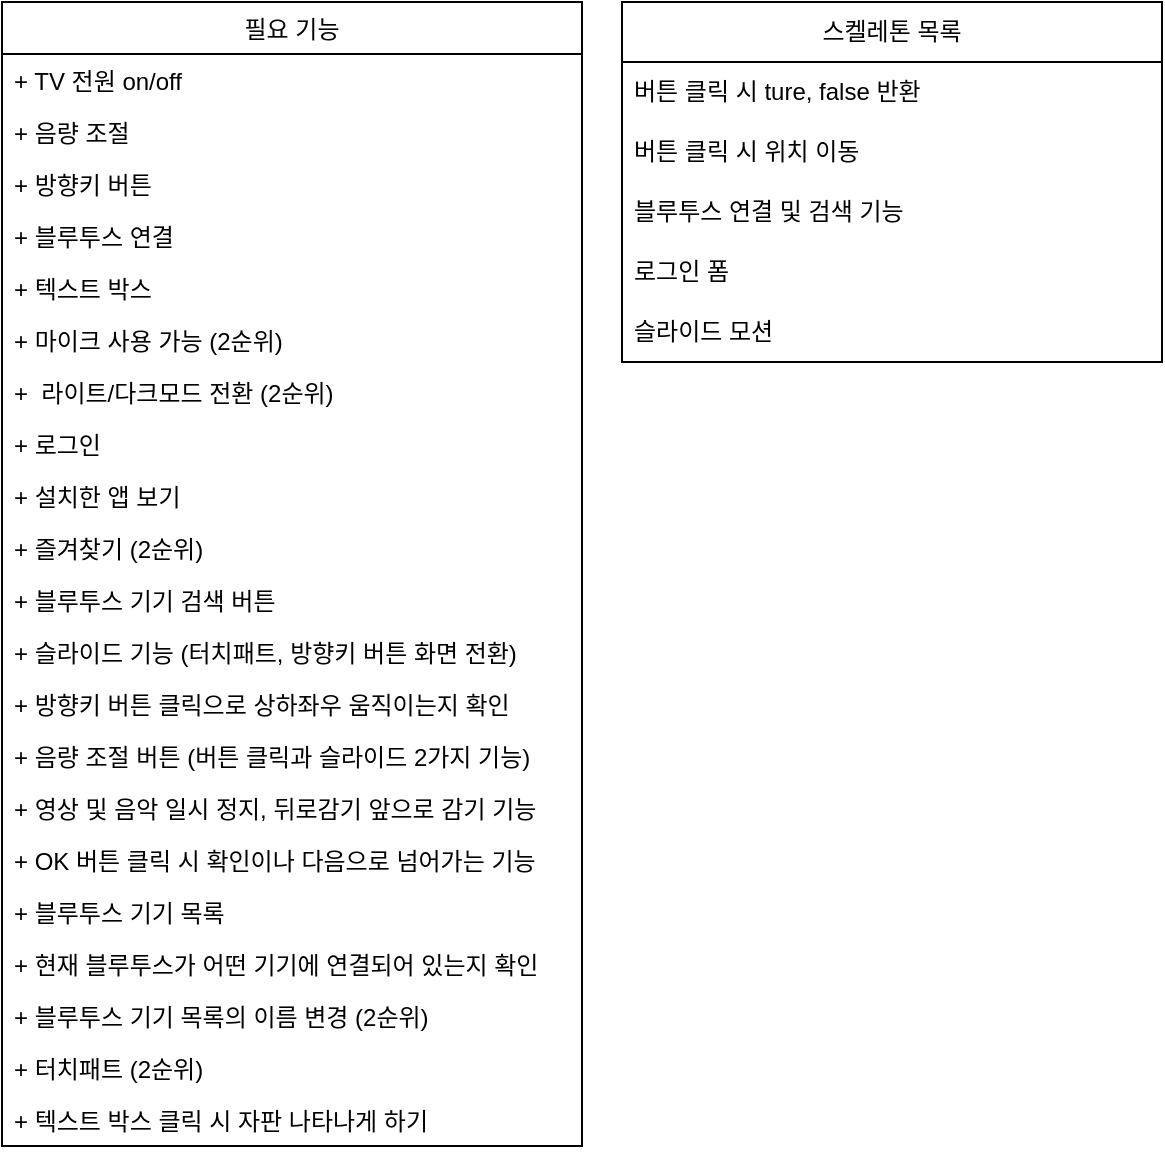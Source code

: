 <mxfile>
    <diagram id="_WDyxY8_S5y_W9taFj5F" name="페이지-1">
        <mxGraphModel dx="840" dy="583" grid="1" gridSize="10" guides="1" tooltips="1" connect="1" arrows="1" fold="1" page="1" pageScale="1" pageWidth="827" pageHeight="1169" background="none" math="0" shadow="0">
            <root>
                <mxCell id="0"/>
                <mxCell id="1" parent="0"/>
                <mxCell id="37" value="필요 기능" style="swimlane;fontStyle=0;childLayout=stackLayout;horizontal=1;startSize=26;fillColor=none;horizontalStack=0;resizeParent=1;resizeParentMax=0;resizeLast=0;collapsible=1;marginBottom=0;fillStyle=auto;" parent="1" vertex="1">
                    <mxGeometry x="40" y="40" width="290" height="572" as="geometry"/>
                </mxCell>
                <mxCell id="38" value="+ TV 전원 on/off" style="text;strokeColor=none;fillColor=none;align=left;verticalAlign=top;spacingLeft=4;spacingRight=4;overflow=hidden;rotatable=0;points=[[0,0.5],[1,0.5]];portConstraint=eastwest;fillStyle=auto;" parent="37" vertex="1">
                    <mxGeometry y="26" width="290" height="26" as="geometry"/>
                </mxCell>
                <mxCell id="39" value="+ 음량 조절" style="text;strokeColor=none;fillColor=none;align=left;verticalAlign=top;spacingLeft=4;spacingRight=4;overflow=hidden;rotatable=0;points=[[0,0.5],[1,0.5]];portConstraint=eastwest;fillStyle=auto;" parent="37" vertex="1">
                    <mxGeometry y="52" width="290" height="26" as="geometry"/>
                </mxCell>
                <mxCell id="40" value="+ 방향키 버튼" style="text;strokeColor=none;fillColor=none;align=left;verticalAlign=top;spacingLeft=4;spacingRight=4;overflow=hidden;rotatable=0;points=[[0,0.5],[1,0.5]];portConstraint=eastwest;fillStyle=auto;" parent="37" vertex="1">
                    <mxGeometry y="78" width="290" height="26" as="geometry"/>
                </mxCell>
                <mxCell id="41" value="+ 블루투스 연결" style="text;strokeColor=none;fillColor=none;align=left;verticalAlign=top;spacingLeft=4;spacingRight=4;overflow=hidden;rotatable=0;points=[[0,0.5],[1,0.5]];portConstraint=eastwest;fillStyle=auto;" vertex="1" parent="37">
                    <mxGeometry y="104" width="290" height="26" as="geometry"/>
                </mxCell>
                <mxCell id="42" value="+ 텍스트 박스 " style="text;strokeColor=none;fillColor=none;align=left;verticalAlign=top;spacingLeft=4;spacingRight=4;overflow=hidden;rotatable=0;points=[[0,0.5],[1,0.5]];portConstraint=eastwest;fillStyle=auto;" vertex="1" parent="37">
                    <mxGeometry y="130" width="290" height="26" as="geometry"/>
                </mxCell>
                <mxCell id="43" value="+ 마이크 사용 가능 (2순위)" style="text;strokeColor=none;fillColor=none;align=left;verticalAlign=top;spacingLeft=4;spacingRight=4;overflow=hidden;rotatable=0;points=[[0,0.5],[1,0.5]];portConstraint=eastwest;fillStyle=auto;" vertex="1" parent="37">
                    <mxGeometry y="156" width="290" height="26" as="geometry"/>
                </mxCell>
                <mxCell id="45" value="+  라이트/다크모드 전환 (2순위)" style="text;strokeColor=none;fillColor=none;align=left;verticalAlign=top;spacingLeft=4;spacingRight=4;overflow=hidden;rotatable=0;points=[[0,0.5],[1,0.5]];portConstraint=eastwest;fillStyle=auto;" vertex="1" parent="37">
                    <mxGeometry y="182" width="290" height="26" as="geometry"/>
                </mxCell>
                <mxCell id="46" value="+ 로그인" style="text;strokeColor=none;fillColor=none;align=left;verticalAlign=top;spacingLeft=4;spacingRight=4;overflow=hidden;rotatable=0;points=[[0,0.5],[1,0.5]];portConstraint=eastwest;fillStyle=auto;" vertex="1" parent="37">
                    <mxGeometry y="208" width="290" height="26" as="geometry"/>
                </mxCell>
                <mxCell id="47" value="+ 설치한 앱 보기" style="text;strokeColor=none;fillColor=none;align=left;verticalAlign=top;spacingLeft=4;spacingRight=4;overflow=hidden;rotatable=0;points=[[0,0.5],[1,0.5]];portConstraint=eastwest;fillStyle=auto;" vertex="1" parent="37">
                    <mxGeometry y="234" width="290" height="26" as="geometry"/>
                </mxCell>
                <mxCell id="48" value="+ 즐겨찾기 (2순위)" style="text;strokeColor=none;fillColor=none;align=left;verticalAlign=top;spacingLeft=4;spacingRight=4;overflow=hidden;rotatable=0;points=[[0,0.5],[1,0.5]];portConstraint=eastwest;fillStyle=auto;" vertex="1" parent="37">
                    <mxGeometry y="260" width="290" height="26" as="geometry"/>
                </mxCell>
                <mxCell id="49" value="+ 블루투스 기기 검색 버튼" style="text;strokeColor=none;fillColor=none;align=left;verticalAlign=top;spacingLeft=4;spacingRight=4;overflow=hidden;rotatable=0;points=[[0,0.5],[1,0.5]];portConstraint=eastwest;fillStyle=auto;" vertex="1" parent="37">
                    <mxGeometry y="286" width="290" height="26" as="geometry"/>
                </mxCell>
                <mxCell id="50" value="+ 슬라이드 기능 (터치패트, 방향키 버튼 화면 전환)" style="text;strokeColor=none;fillColor=none;align=left;verticalAlign=top;spacingLeft=4;spacingRight=4;overflow=hidden;rotatable=0;points=[[0,0.5],[1,0.5]];portConstraint=eastwest;fillStyle=auto;" vertex="1" parent="37">
                    <mxGeometry y="312" width="290" height="26" as="geometry"/>
                </mxCell>
                <mxCell id="51" value="+ 방향키 버튼 클릭으로 상하좌우 움직이는지 확인" style="text;strokeColor=none;fillColor=none;align=left;verticalAlign=top;spacingLeft=4;spacingRight=4;overflow=hidden;rotatable=0;points=[[0,0.5],[1,0.5]];portConstraint=eastwest;fillStyle=auto;" vertex="1" parent="37">
                    <mxGeometry y="338" width="290" height="26" as="geometry"/>
                </mxCell>
                <mxCell id="52" value="+ 음량 조절 버튼 (버튼 클릭과 슬라이드 2가지 기능)" style="text;strokeColor=none;fillColor=none;align=left;verticalAlign=top;spacingLeft=4;spacingRight=4;overflow=hidden;rotatable=0;points=[[0,0.5],[1,0.5]];portConstraint=eastwest;fillStyle=auto;" vertex="1" parent="37">
                    <mxGeometry y="364" width="290" height="26" as="geometry"/>
                </mxCell>
                <mxCell id="53" value="+ 영상 및 음악 일시 정지, 뒤로감기 앞으로 감기 기능" style="text;strokeColor=none;fillColor=none;align=left;verticalAlign=top;spacingLeft=4;spacingRight=4;overflow=hidden;rotatable=0;points=[[0,0.5],[1,0.5]];portConstraint=eastwest;fillStyle=auto;" vertex="1" parent="37">
                    <mxGeometry y="390" width="290" height="26" as="geometry"/>
                </mxCell>
                <mxCell id="54" value="+ OK 버튼 클릭 시 확인이나 다음으로 넘어가는 기능" style="text;strokeColor=none;fillColor=none;align=left;verticalAlign=top;spacingLeft=4;spacingRight=4;overflow=hidden;rotatable=0;points=[[0,0.5],[1,0.5]];portConstraint=eastwest;fillStyle=auto;" vertex="1" parent="37">
                    <mxGeometry y="416" width="290" height="26" as="geometry"/>
                </mxCell>
                <mxCell id="55" value="+ 블루투스 기기 목록" style="text;strokeColor=none;fillColor=none;align=left;verticalAlign=top;spacingLeft=4;spacingRight=4;overflow=hidden;rotatable=0;points=[[0,0.5],[1,0.5]];portConstraint=eastwest;fillStyle=auto;" vertex="1" parent="37">
                    <mxGeometry y="442" width="290" height="26" as="geometry"/>
                </mxCell>
                <mxCell id="56" value="+ 현재 블루투스가 어떤 기기에 연결되어 있는지 확인" style="text;strokeColor=none;fillColor=none;align=left;verticalAlign=top;spacingLeft=4;spacingRight=4;overflow=hidden;rotatable=0;points=[[0,0.5],[1,0.5]];portConstraint=eastwest;fillStyle=auto;" vertex="1" parent="37">
                    <mxGeometry y="468" width="290" height="26" as="geometry"/>
                </mxCell>
                <mxCell id="57" value="+ 블루투스 기기 목록의 이름 변경 (2순위)" style="text;strokeColor=none;fillColor=none;align=left;verticalAlign=top;spacingLeft=4;spacingRight=4;overflow=hidden;rotatable=0;points=[[0,0.5],[1,0.5]];portConstraint=eastwest;fillStyle=auto;" vertex="1" parent="37">
                    <mxGeometry y="494" width="290" height="26" as="geometry"/>
                </mxCell>
                <mxCell id="58" value="+ 터치패트 (2순위)" style="text;strokeColor=none;fillColor=none;align=left;verticalAlign=top;spacingLeft=4;spacingRight=4;overflow=hidden;rotatable=0;points=[[0,0.5],[1,0.5]];portConstraint=eastwest;fillStyle=auto;" vertex="1" parent="37">
                    <mxGeometry y="520" width="290" height="26" as="geometry"/>
                </mxCell>
                <mxCell id="59" value="+ 텍스트 박스 클릭 시 자판 나타나게 하기&#10;" style="text;strokeColor=none;fillColor=none;align=left;verticalAlign=top;spacingLeft=4;spacingRight=4;overflow=hidden;rotatable=0;points=[[0,0.5],[1,0.5]];portConstraint=eastwest;fillStyle=auto;" vertex="1" parent="37">
                    <mxGeometry y="546" width="290" height="26" as="geometry"/>
                </mxCell>
                <mxCell id="61" value="스켈레톤 목록" style="swimlane;fontStyle=0;childLayout=stackLayout;horizontal=1;startSize=30;horizontalStack=0;resizeParent=1;resizeParentMax=0;resizeLast=0;collapsible=1;marginBottom=0;whiteSpace=wrap;html=1;" vertex="1" parent="1">
                    <mxGeometry x="350" y="40" width="270" height="180" as="geometry"/>
                </mxCell>
                <mxCell id="62" value="버튼 클릭 시 ture, false 반환" style="text;strokeColor=none;fillColor=none;align=left;verticalAlign=middle;spacingLeft=4;spacingRight=4;overflow=hidden;points=[[0,0.5],[1,0.5]];portConstraint=eastwest;rotatable=0;whiteSpace=wrap;html=1;" vertex="1" parent="61">
                    <mxGeometry y="30" width="270" height="30" as="geometry"/>
                </mxCell>
                <mxCell id="63" value="버튼 클릭 시 위치 이동" style="text;strokeColor=none;fillColor=none;align=left;verticalAlign=middle;spacingLeft=4;spacingRight=4;overflow=hidden;points=[[0,0.5],[1,0.5]];portConstraint=eastwest;rotatable=0;whiteSpace=wrap;html=1;" vertex="1" parent="61">
                    <mxGeometry y="60" width="270" height="30" as="geometry"/>
                </mxCell>
                <mxCell id="64" value="블루투스 연결 및 검색 기능" style="text;strokeColor=none;fillColor=none;align=left;verticalAlign=middle;spacingLeft=4;spacingRight=4;overflow=hidden;points=[[0,0.5],[1,0.5]];portConstraint=eastwest;rotatable=0;whiteSpace=wrap;html=1;" vertex="1" parent="61">
                    <mxGeometry y="90" width="270" height="30" as="geometry"/>
                </mxCell>
                <mxCell id="65" value="로그인 폼" style="text;strokeColor=none;fillColor=none;align=left;verticalAlign=middle;spacingLeft=4;spacingRight=4;overflow=hidden;points=[[0,0.5],[1,0.5]];portConstraint=eastwest;rotatable=0;whiteSpace=wrap;html=1;" vertex="1" parent="61">
                    <mxGeometry y="120" width="270" height="30" as="geometry"/>
                </mxCell>
                <mxCell id="66" value="슬라이드 모션" style="text;strokeColor=none;fillColor=none;align=left;verticalAlign=middle;spacingLeft=4;spacingRight=4;overflow=hidden;points=[[0,0.5],[1,0.5]];portConstraint=eastwest;rotatable=0;whiteSpace=wrap;html=1;" vertex="1" parent="61">
                    <mxGeometry y="150" width="270" height="30" as="geometry"/>
                </mxCell>
            </root>
        </mxGraphModel>
    </diagram>
</mxfile>